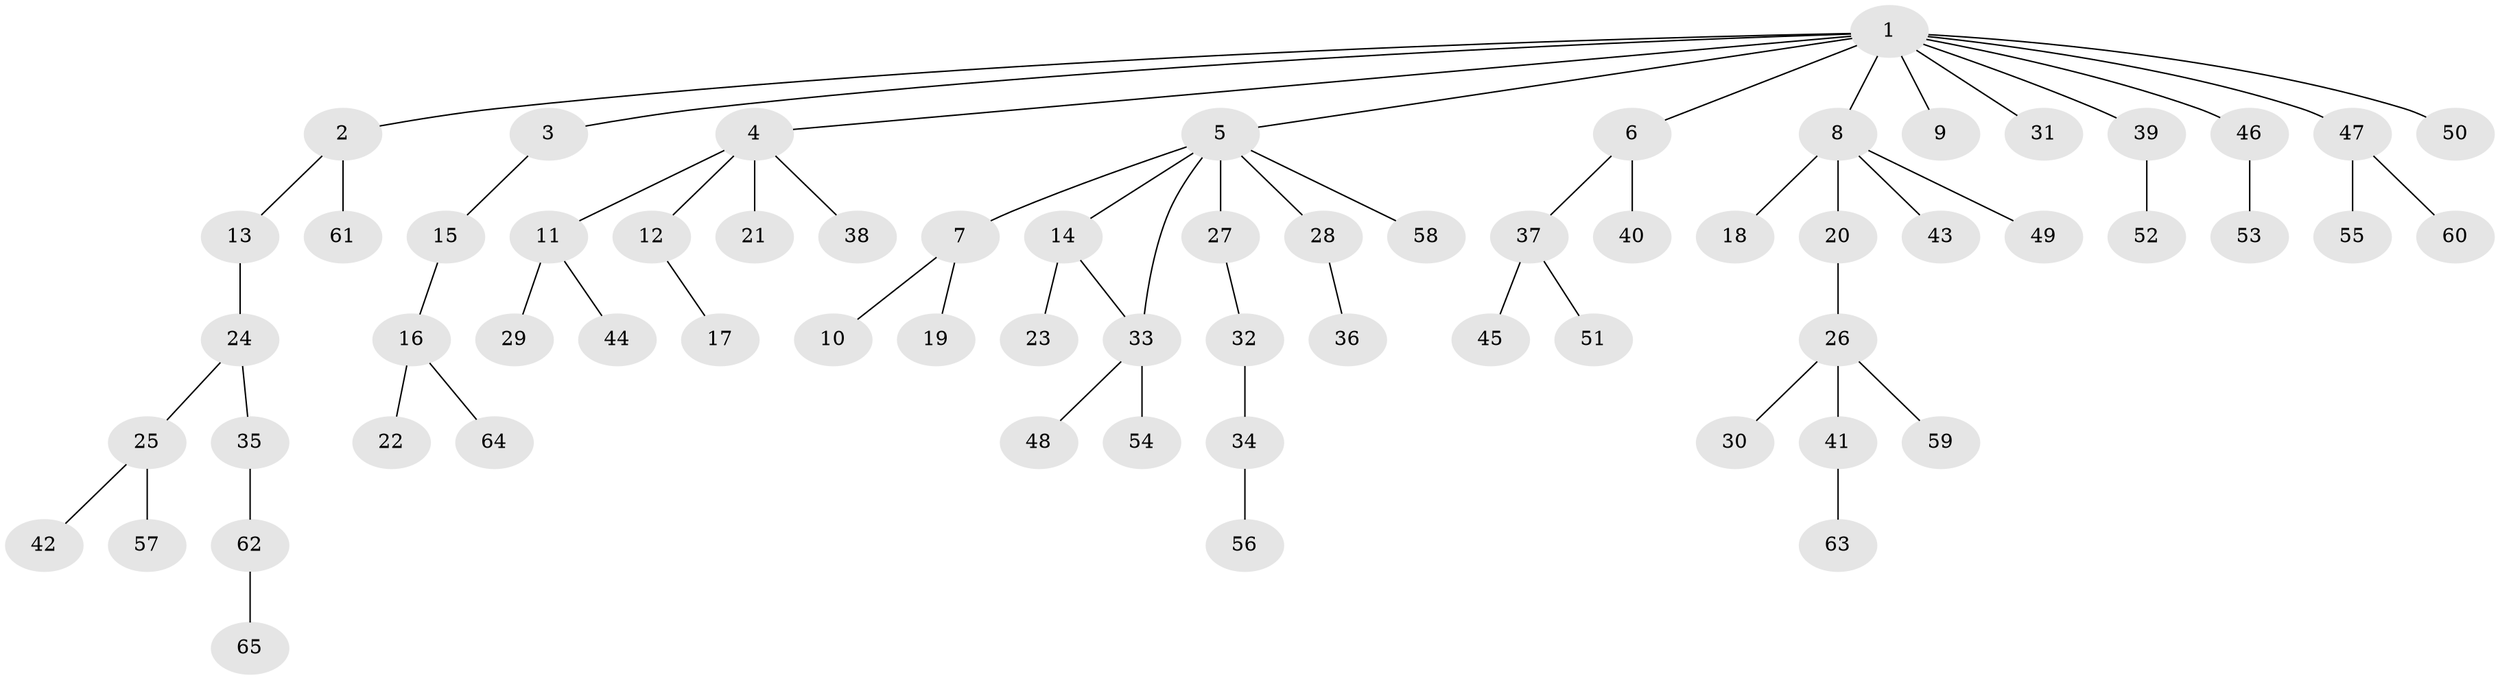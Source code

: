 // coarse degree distribution, {13: 0.038461538461538464, 3: 0.11538461538461539, 4: 0.038461538461538464, 1: 0.6923076923076923, 2: 0.11538461538461539}
// Generated by graph-tools (version 1.1) at 2025/18/03/04/25 18:18:18]
// undirected, 65 vertices, 65 edges
graph export_dot {
graph [start="1"]
  node [color=gray90,style=filled];
  1;
  2;
  3;
  4;
  5;
  6;
  7;
  8;
  9;
  10;
  11;
  12;
  13;
  14;
  15;
  16;
  17;
  18;
  19;
  20;
  21;
  22;
  23;
  24;
  25;
  26;
  27;
  28;
  29;
  30;
  31;
  32;
  33;
  34;
  35;
  36;
  37;
  38;
  39;
  40;
  41;
  42;
  43;
  44;
  45;
  46;
  47;
  48;
  49;
  50;
  51;
  52;
  53;
  54;
  55;
  56;
  57;
  58;
  59;
  60;
  61;
  62;
  63;
  64;
  65;
  1 -- 2;
  1 -- 3;
  1 -- 4;
  1 -- 5;
  1 -- 6;
  1 -- 8;
  1 -- 9;
  1 -- 31;
  1 -- 39;
  1 -- 46;
  1 -- 47;
  1 -- 50;
  2 -- 13;
  2 -- 61;
  3 -- 15;
  4 -- 11;
  4 -- 12;
  4 -- 21;
  4 -- 38;
  5 -- 7;
  5 -- 14;
  5 -- 27;
  5 -- 28;
  5 -- 33;
  5 -- 58;
  6 -- 37;
  6 -- 40;
  7 -- 10;
  7 -- 19;
  8 -- 18;
  8 -- 20;
  8 -- 43;
  8 -- 49;
  11 -- 29;
  11 -- 44;
  12 -- 17;
  13 -- 24;
  14 -- 23;
  14 -- 33;
  15 -- 16;
  16 -- 22;
  16 -- 64;
  20 -- 26;
  24 -- 25;
  24 -- 35;
  25 -- 42;
  25 -- 57;
  26 -- 30;
  26 -- 41;
  26 -- 59;
  27 -- 32;
  28 -- 36;
  32 -- 34;
  33 -- 48;
  33 -- 54;
  34 -- 56;
  35 -- 62;
  37 -- 45;
  37 -- 51;
  39 -- 52;
  41 -- 63;
  46 -- 53;
  47 -- 55;
  47 -- 60;
  62 -- 65;
}
